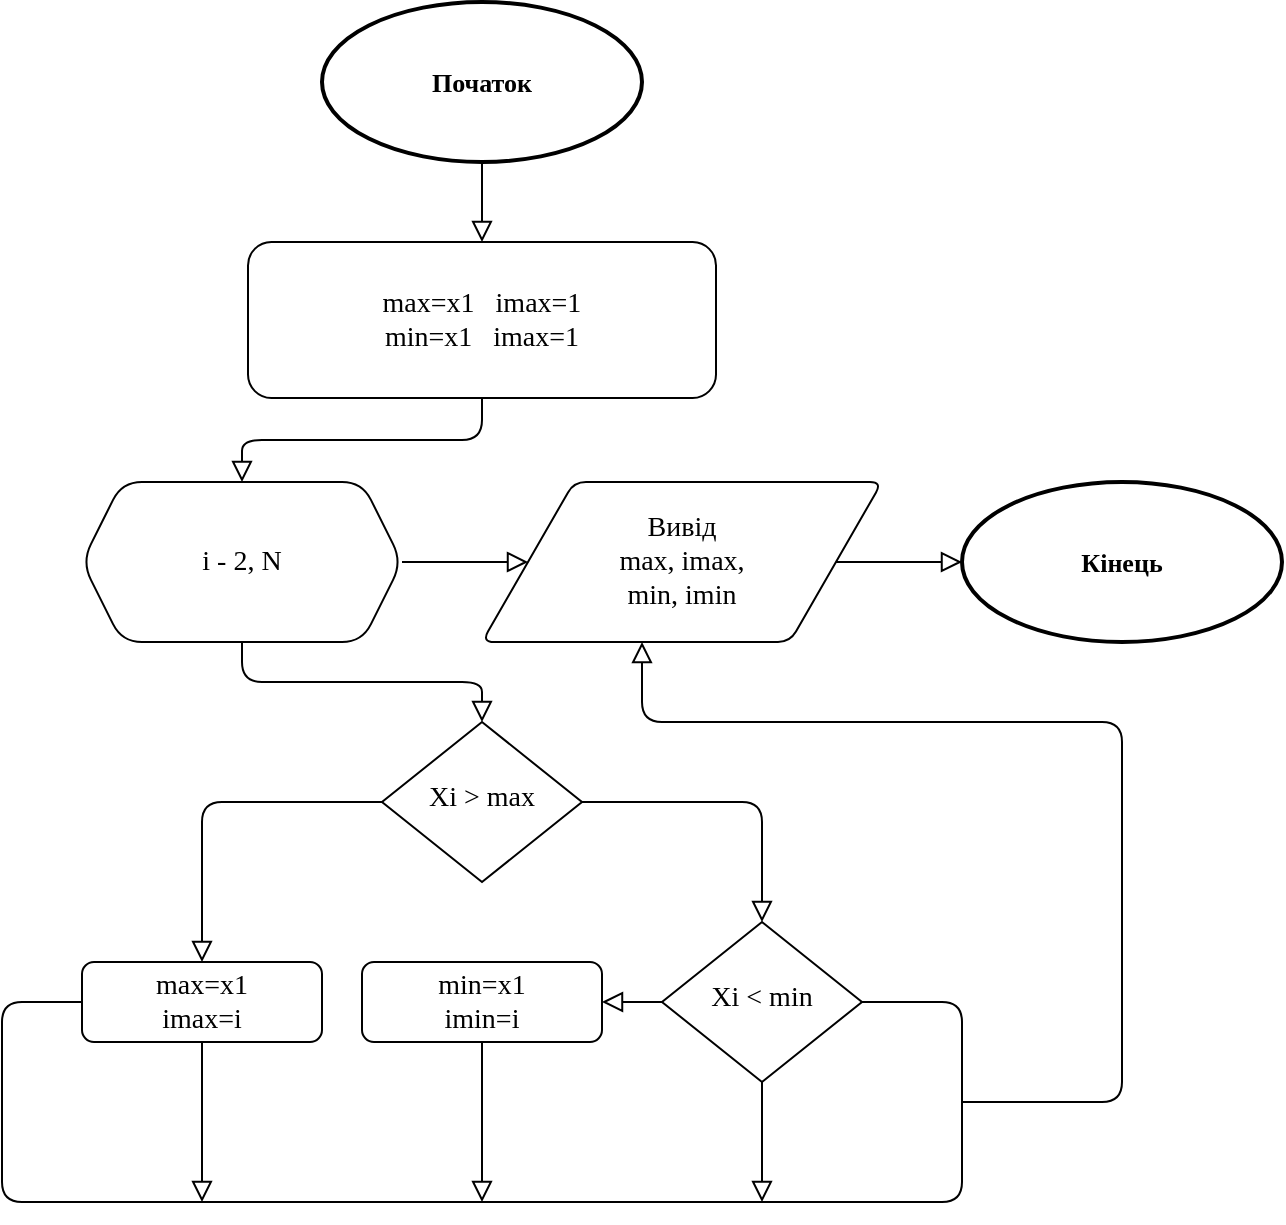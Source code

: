 <mxfile version="14.4.4" type="github">
  <diagram id="C5RBs43oDa-KdzZeNtuy" name="Page-1">
    <mxGraphModel dx="1199" dy="624" grid="1" gridSize="10" guides="1" tooltips="1" connect="1" arrows="1" fold="1" page="1" pageScale="1" pageWidth="800" pageHeight="1000" math="0" shadow="0">
      <root>
        <mxCell id="WIyWlLk6GJQsqaUBKTNV-0" />
        <mxCell id="WIyWlLk6GJQsqaUBKTNV-1" parent="WIyWlLk6GJQsqaUBKTNV-0" />
        <mxCell id="WIyWlLk6GJQsqaUBKTNV-2" value="" style="rounded=1;html=1;jettySize=auto;orthogonalLoop=1;fontSize=11;endArrow=block;endFill=0;endSize=8;strokeWidth=1;shadow=0;labelBackgroundColor=none;edgeStyle=orthogonalEdgeStyle;entryX=0.5;entryY=0;entryDx=0;entryDy=0;" parent="WIyWlLk6GJQsqaUBKTNV-1" source="WIyWlLk6GJQsqaUBKTNV-3" target="QRq6WLCsMnN_rYqQwL6p-9" edge="1">
          <mxGeometry relative="1" as="geometry" />
        </mxCell>
        <mxCell id="WIyWlLk6GJQsqaUBKTNV-3" value="&lt;font style=&quot;font-size: 14px&quot; face=&quot;montserrat&quot; data-font-src=&quot;https://fonts.googleapis.com/css?family=montserrat&quot;&gt;max=x1&amp;nbsp; &amp;nbsp;imax=1&lt;br&gt;min=x1&amp;nbsp; &amp;nbsp;imax=1&lt;/font&gt;" style="rounded=1;whiteSpace=wrap;html=1;fontSize=12;glass=0;strokeWidth=1;shadow=0;" parent="WIyWlLk6GJQsqaUBKTNV-1" vertex="1">
          <mxGeometry x="203" y="160" width="234" height="78" as="geometry" />
        </mxCell>
        <mxCell id="WIyWlLk6GJQsqaUBKTNV-4" value="" style="rounded=1;html=1;jettySize=auto;orthogonalLoop=1;fontSize=11;endArrow=block;endFill=0;endSize=8;strokeWidth=1;shadow=0;labelBackgroundColor=none;edgeStyle=orthogonalEdgeStyle;exitX=0.5;exitY=1;exitDx=0;exitDy=0;" parent="WIyWlLk6GJQsqaUBKTNV-1" source="QRq6WLCsMnN_rYqQwL6p-9" target="WIyWlLk6GJQsqaUBKTNV-10" edge="1">
          <mxGeometry y="20" relative="1" as="geometry">
            <mxPoint as="offset" />
          </mxGeometry>
        </mxCell>
        <mxCell id="WIyWlLk6GJQsqaUBKTNV-5" value="" style="edgeStyle=orthogonalEdgeStyle;rounded=0;html=1;jettySize=auto;orthogonalLoop=1;fontSize=11;endArrow=block;endFill=0;endSize=8;strokeWidth=1;shadow=0;labelBackgroundColor=none;exitX=1;exitY=0.5;exitDx=0;exitDy=0;entryX=0;entryY=0.5;entryDx=0;entryDy=0;" parent="WIyWlLk6GJQsqaUBKTNV-1" source="QRq6WLCsMnN_rYqQwL6p-9" target="QRq6WLCsMnN_rYqQwL6p-6" edge="1">
          <mxGeometry y="10" relative="1" as="geometry">
            <mxPoint as="offset" />
          </mxGeometry>
        </mxCell>
        <mxCell id="WIyWlLk6GJQsqaUBKTNV-8" value="" style="rounded=1;html=1;jettySize=auto;orthogonalLoop=1;fontSize=11;endArrow=block;endFill=0;endSize=8;strokeWidth=1;shadow=0;labelBackgroundColor=none;edgeStyle=orthogonalEdgeStyle;" parent="WIyWlLk6GJQsqaUBKTNV-1" source="WIyWlLk6GJQsqaUBKTNV-10" target="WIyWlLk6GJQsqaUBKTNV-11" edge="1">
          <mxGeometry x="-0.294" y="20" relative="1" as="geometry">
            <mxPoint as="offset" />
          </mxGeometry>
        </mxCell>
        <mxCell id="WIyWlLk6GJQsqaUBKTNV-9" value="" style="edgeStyle=orthogonalEdgeStyle;rounded=1;html=1;jettySize=auto;orthogonalLoop=1;fontSize=11;endArrow=block;endFill=0;endSize=8;strokeWidth=1;shadow=0;labelBackgroundColor=none;entryX=0.5;entryY=0;entryDx=0;entryDy=0;" parent="WIyWlLk6GJQsqaUBKTNV-1" source="WIyWlLk6GJQsqaUBKTNV-10" target="QRq6WLCsMnN_rYqQwL6p-17" edge="1">
          <mxGeometry y="10" relative="1" as="geometry">
            <mxPoint as="offset" />
          </mxGeometry>
        </mxCell>
        <mxCell id="WIyWlLk6GJQsqaUBKTNV-10" value="&lt;font face=&quot;montserrat&quot; data-font-src=&quot;https://fonts.googleapis.com/css?family=montserrat&quot; style=&quot;font-size: 14px&quot;&gt;Xi &amp;gt; max&lt;/font&gt;" style="rhombus;whiteSpace=wrap;html=1;shadow=0;fontFamily=Helvetica;fontSize=12;align=center;strokeWidth=1;spacing=6;spacingTop=-4;" parent="WIyWlLk6GJQsqaUBKTNV-1" vertex="1">
          <mxGeometry x="270" y="400" width="100" height="80" as="geometry" />
        </mxCell>
        <mxCell id="WIyWlLk6GJQsqaUBKTNV-11" value="&lt;font face=&quot;montserrat&quot; data-font-src=&quot;https://fonts.googleapis.com/css?family=montserrat&quot; style=&quot;font-size: 14px&quot;&gt;max=x1&lt;br&gt;imax=i&lt;br&gt;&lt;/font&gt;" style="rounded=1;whiteSpace=wrap;html=1;fontSize=12;glass=0;strokeWidth=1;shadow=0;" parent="WIyWlLk6GJQsqaUBKTNV-1" vertex="1">
          <mxGeometry x="120" y="520" width="120" height="40" as="geometry" />
        </mxCell>
        <mxCell id="QRq6WLCsMnN_rYqQwL6p-1" value="&lt;h4&gt;&lt;font face=&quot;montserrat&quot; data-font-src=&quot;https://fonts.googleapis.com/css?family=montserrat&quot; style=&quot;font-size: 13px&quot;&gt;Початок&lt;/font&gt;&lt;/h4&gt;" style="strokeWidth=2;html=1;shape=mxgraph.flowchart.start_1;whiteSpace=wrap;" vertex="1" parent="WIyWlLk6GJQsqaUBKTNV-1">
          <mxGeometry x="240" y="40" width="160" height="80" as="geometry" />
        </mxCell>
        <mxCell id="QRq6WLCsMnN_rYqQwL6p-3" value="" style="rounded=0;html=1;jettySize=auto;orthogonalLoop=1;fontSize=11;endArrow=block;endFill=0;endSize=8;strokeWidth=1;shadow=0;labelBackgroundColor=none;edgeStyle=orthogonalEdgeStyle;exitX=0.5;exitY=1;exitDx=0;exitDy=0;exitPerimeter=0;" edge="1" parent="WIyWlLk6GJQsqaUBKTNV-1" source="QRq6WLCsMnN_rYqQwL6p-1">
          <mxGeometry relative="1" as="geometry">
            <mxPoint x="390" y="150" as="sourcePoint" />
            <mxPoint x="320" y="160" as="targetPoint" />
          </mxGeometry>
        </mxCell>
        <mxCell id="QRq6WLCsMnN_rYqQwL6p-6" value="&lt;font style=&quot;font-size: 14px&quot; face=&quot;montserrat&quot; data-font-src=&quot;https://fonts.googleapis.com/css?family=montserrat&quot;&gt;Вивід&lt;br&gt;max, imax,&lt;br&gt;min, imin&lt;/font&gt;" style="shape=parallelogram;html=1;strokeWidth=1;perimeter=parallelogramPerimeter;whiteSpace=wrap;rounded=1;arcSize=12;size=0.23;" vertex="1" parent="WIyWlLk6GJQsqaUBKTNV-1">
          <mxGeometry x="320" y="280" width="200" height="80" as="geometry" />
        </mxCell>
        <mxCell id="QRq6WLCsMnN_rYqQwL6p-9" value="&lt;font face=&quot;montserrat&quot; data-font-src=&quot;https://fonts.googleapis.com/css?family=montserrat&quot; style=&quot;font-size: 14px&quot;&gt;i - 2, N&lt;/font&gt;" style="shape=hexagon;perimeter=hexagonPerimeter2;whiteSpace=wrap;html=1;fixedSize=1;strokeWidth=1;rounded=1;shadow=0;sketch=0;" vertex="1" parent="WIyWlLk6GJQsqaUBKTNV-1">
          <mxGeometry x="120" y="280" width="160" height="80" as="geometry" />
        </mxCell>
        <mxCell id="QRq6WLCsMnN_rYqQwL6p-10" value="&lt;font face=&quot;montserrat&quot; data-font-src=&quot;https://fonts.googleapis.com/css?family=montserrat&quot; style=&quot;font-size: 14px&quot;&gt;min=x1&lt;br&gt;imin=i&lt;br&gt;&lt;/font&gt;" style="rounded=1;whiteSpace=wrap;html=1;fontSize=12;glass=0;strokeWidth=1;shadow=0;" vertex="1" parent="WIyWlLk6GJQsqaUBKTNV-1">
          <mxGeometry x="260" y="520" width="120" height="40" as="geometry" />
        </mxCell>
        <mxCell id="QRq6WLCsMnN_rYqQwL6p-12" value="" style="edgeStyle=orthogonalEdgeStyle;rounded=0;html=1;jettySize=auto;orthogonalLoop=1;fontSize=11;endArrow=block;endFill=0;endSize=8;strokeWidth=1;shadow=0;labelBackgroundColor=none;exitX=0;exitY=0.5;exitDx=0;exitDy=0;entryX=1;entryY=0.5;entryDx=0;entryDy=0;" edge="1" parent="WIyWlLk6GJQsqaUBKTNV-1" source="QRq6WLCsMnN_rYqQwL6p-17" target="QRq6WLCsMnN_rYqQwL6p-10">
          <mxGeometry y="10" relative="1" as="geometry">
            <mxPoint as="offset" />
            <mxPoint x="420.06" y="330" as="sourcePoint" />
            <mxPoint x="500.76" y="330" as="targetPoint" />
          </mxGeometry>
        </mxCell>
        <mxCell id="QRq6WLCsMnN_rYqQwL6p-13" value="" style="edgeStyle=orthogonalEdgeStyle;html=1;jettySize=auto;orthogonalLoop=1;fontSize=11;endArrow=none;endFill=0;endSize=8;strokeWidth=1;shadow=0;labelBackgroundColor=none;exitX=0;exitY=0.5;exitDx=0;exitDy=0;entryX=1;entryY=0.5;entryDx=0;entryDy=0;rounded=1;startArrow=none;startFill=0;" edge="1" parent="WIyWlLk6GJQsqaUBKTNV-1" source="WIyWlLk6GJQsqaUBKTNV-11" target="QRq6WLCsMnN_rYqQwL6p-17">
          <mxGeometry y="10" relative="1" as="geometry">
            <mxPoint as="offset" />
            <mxPoint x="440.06" y="550.0" as="sourcePoint" />
            <mxPoint x="540.06" y="630" as="targetPoint" />
            <Array as="points">
              <mxPoint x="80" y="540" />
              <mxPoint x="80" y="640" />
              <mxPoint x="560" y="640" />
              <mxPoint x="560" y="540" />
            </Array>
          </mxGeometry>
        </mxCell>
        <mxCell id="QRq6WLCsMnN_rYqQwL6p-14" value="" style="edgeStyle=orthogonalEdgeStyle;rounded=1;html=1;jettySize=auto;orthogonalLoop=1;fontSize=11;endArrow=block;endFill=0;endSize=8;strokeWidth=1;shadow=0;labelBackgroundColor=none;exitX=0.5;exitY=1;exitDx=0;exitDy=0;" edge="1" parent="WIyWlLk6GJQsqaUBKTNV-1" source="QRq6WLCsMnN_rYqQwL6p-10">
          <mxGeometry y="10" relative="1" as="geometry">
            <mxPoint as="offset" />
            <mxPoint x="330.06" y="600" as="sourcePoint" />
            <mxPoint x="320" y="640" as="targetPoint" />
            <Array as="points">
              <mxPoint x="320" y="640" />
            </Array>
          </mxGeometry>
        </mxCell>
        <mxCell id="QRq6WLCsMnN_rYqQwL6p-15" value="" style="edgeStyle=orthogonalEdgeStyle;rounded=1;html=1;jettySize=auto;orthogonalLoop=1;fontSize=11;endArrow=block;endFill=0;endSize=8;strokeWidth=1;shadow=0;labelBackgroundColor=none;exitX=0.5;exitY=1;exitDx=0;exitDy=0;" edge="1" parent="WIyWlLk6GJQsqaUBKTNV-1" source="WIyWlLk6GJQsqaUBKTNV-11">
          <mxGeometry y="10" relative="1" as="geometry">
            <mxPoint as="offset" />
            <mxPoint x="169.56" y="600" as="sourcePoint" />
            <mxPoint x="180" y="640" as="targetPoint" />
            <Array as="points">
              <mxPoint x="180" y="640" />
            </Array>
          </mxGeometry>
        </mxCell>
        <mxCell id="QRq6WLCsMnN_rYqQwL6p-16" value="" style="edgeStyle=orthogonalEdgeStyle;rounded=0;html=1;jettySize=auto;orthogonalLoop=1;fontSize=11;endArrow=block;endFill=0;endSize=8;strokeWidth=1;shadow=0;labelBackgroundColor=none;exitX=0.5;exitY=1;exitDx=0;exitDy=0;" edge="1" parent="WIyWlLk6GJQsqaUBKTNV-1" source="QRq6WLCsMnN_rYqQwL6p-17">
          <mxGeometry y="10" relative="1" as="geometry">
            <mxPoint as="offset" />
            <mxPoint x="460.06" y="570" as="sourcePoint" />
            <mxPoint x="460" y="640" as="targetPoint" />
            <Array as="points">
              <mxPoint x="460" y="640" />
            </Array>
          </mxGeometry>
        </mxCell>
        <mxCell id="QRq6WLCsMnN_rYqQwL6p-17" value="&lt;span style=&quot;font-family: &amp;#34;montserrat&amp;#34; ; font-size: 14px&quot;&gt;Xi &amp;lt; min&lt;/span&gt;" style="rhombus;whiteSpace=wrap;html=1;shadow=0;fontFamily=Helvetica;fontSize=12;align=center;strokeWidth=1;spacing=6;spacingTop=-4;" vertex="1" parent="WIyWlLk6GJQsqaUBKTNV-1">
          <mxGeometry x="410" y="500" width="100" height="80" as="geometry" />
        </mxCell>
        <mxCell id="QRq6WLCsMnN_rYqQwL6p-20" value="&lt;h4&gt;&lt;font face=&quot;montserrat&quot;&gt;&lt;span style=&quot;font-size: 13px&quot;&gt;Кінець&lt;/span&gt;&lt;/font&gt;&lt;/h4&gt;" style="strokeWidth=2;html=1;shape=mxgraph.flowchart.start_1;whiteSpace=wrap;" vertex="1" parent="WIyWlLk6GJQsqaUBKTNV-1">
          <mxGeometry x="560" y="280" width="160" height="80" as="geometry" />
        </mxCell>
        <mxCell id="QRq6WLCsMnN_rYqQwL6p-21" value="" style="edgeStyle=orthogonalEdgeStyle;rounded=0;html=1;jettySize=auto;orthogonalLoop=1;fontSize=11;endArrow=block;endFill=0;endSize=8;strokeWidth=1;shadow=0;labelBackgroundColor=none;exitX=1;exitY=0.5;exitDx=0;exitDy=0;" edge="1" parent="WIyWlLk6GJQsqaUBKTNV-1" source="QRq6WLCsMnN_rYqQwL6p-6" target="QRq6WLCsMnN_rYqQwL6p-20">
          <mxGeometry y="10" relative="1" as="geometry">
            <mxPoint as="offset" />
            <mxPoint x="310.0" y="330" as="sourcePoint" />
            <mxPoint x="370.7" y="330" as="targetPoint" />
          </mxGeometry>
        </mxCell>
        <mxCell id="QRq6WLCsMnN_rYqQwL6p-22" value="" style="edgeStyle=orthogonalEdgeStyle;rounded=1;html=1;jettySize=auto;orthogonalLoop=1;fontSize=11;endArrow=block;endFill=0;endSize=8;strokeWidth=1;shadow=0;labelBackgroundColor=none;" edge="1" parent="WIyWlLk6GJQsqaUBKTNV-1">
          <mxGeometry y="10" relative="1" as="geometry">
            <mxPoint as="offset" />
            <mxPoint x="560" y="590" as="sourcePoint" />
            <mxPoint x="400" y="360" as="targetPoint" />
            <Array as="points">
              <mxPoint x="560" y="590" />
              <mxPoint x="640" y="590" />
              <mxPoint x="640" y="400" />
              <mxPoint x="400" y="400" />
            </Array>
          </mxGeometry>
        </mxCell>
      </root>
    </mxGraphModel>
  </diagram>
</mxfile>
